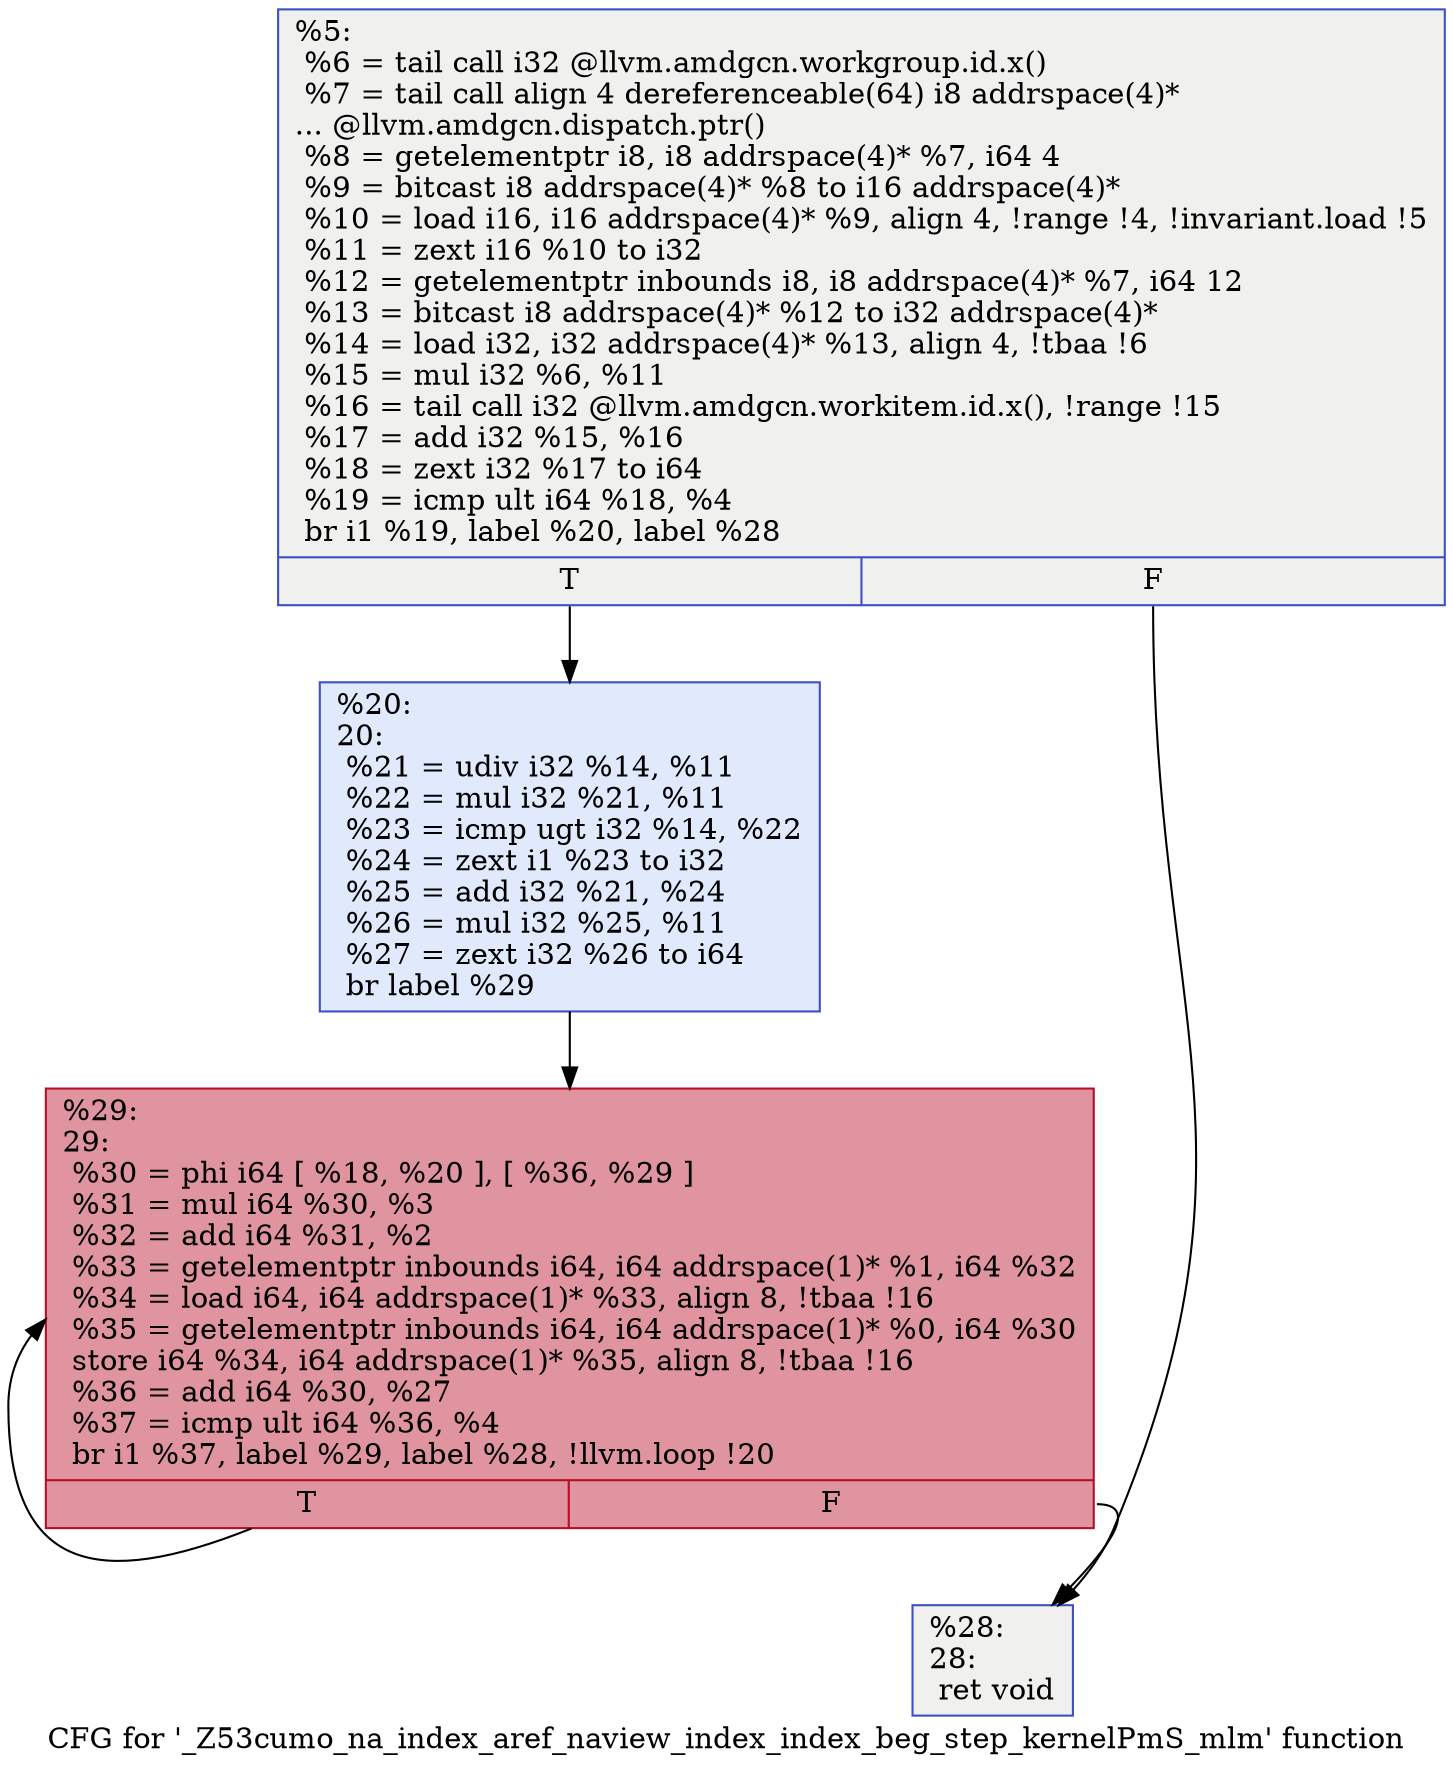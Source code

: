digraph "CFG for '_Z53cumo_na_index_aref_naview_index_index_beg_step_kernelPmS_mlm' function" {
	label="CFG for '_Z53cumo_na_index_aref_naview_index_index_beg_step_kernelPmS_mlm' function";

	Node0x5ea7600 [shape=record,color="#3d50c3ff", style=filled, fillcolor="#dedcdb70",label="{%5:\l  %6 = tail call i32 @llvm.amdgcn.workgroup.id.x()\l  %7 = tail call align 4 dereferenceable(64) i8 addrspace(4)*\l... @llvm.amdgcn.dispatch.ptr()\l  %8 = getelementptr i8, i8 addrspace(4)* %7, i64 4\l  %9 = bitcast i8 addrspace(4)* %8 to i16 addrspace(4)*\l  %10 = load i16, i16 addrspace(4)* %9, align 4, !range !4, !invariant.load !5\l  %11 = zext i16 %10 to i32\l  %12 = getelementptr inbounds i8, i8 addrspace(4)* %7, i64 12\l  %13 = bitcast i8 addrspace(4)* %12 to i32 addrspace(4)*\l  %14 = load i32, i32 addrspace(4)* %13, align 4, !tbaa !6\l  %15 = mul i32 %6, %11\l  %16 = tail call i32 @llvm.amdgcn.workitem.id.x(), !range !15\l  %17 = add i32 %15, %16\l  %18 = zext i32 %17 to i64\l  %19 = icmp ult i64 %18, %4\l  br i1 %19, label %20, label %28\l|{<s0>T|<s1>F}}"];
	Node0x5ea7600:s0 -> Node0x5ea9880;
	Node0x5ea7600:s1 -> Node0x5ea9910;
	Node0x5ea9880 [shape=record,color="#3d50c3ff", style=filled, fillcolor="#b9d0f970",label="{%20:\l20:                                               \l  %21 = udiv i32 %14, %11\l  %22 = mul i32 %21, %11\l  %23 = icmp ugt i32 %14, %22\l  %24 = zext i1 %23 to i32\l  %25 = add i32 %21, %24\l  %26 = mul i32 %25, %11\l  %27 = zext i32 %26 to i64\l  br label %29\l}"];
	Node0x5ea9880 -> Node0x5ea9e00;
	Node0x5ea9910 [shape=record,color="#3d50c3ff", style=filled, fillcolor="#dedcdb70",label="{%28:\l28:                                               \l  ret void\l}"];
	Node0x5ea9e00 [shape=record,color="#b70d28ff", style=filled, fillcolor="#b70d2870",label="{%29:\l29:                                               \l  %30 = phi i64 [ %18, %20 ], [ %36, %29 ]\l  %31 = mul i64 %30, %3\l  %32 = add i64 %31, %2\l  %33 = getelementptr inbounds i64, i64 addrspace(1)* %1, i64 %32\l  %34 = load i64, i64 addrspace(1)* %33, align 8, !tbaa !16\l  %35 = getelementptr inbounds i64, i64 addrspace(1)* %0, i64 %30\l  store i64 %34, i64 addrspace(1)* %35, align 8, !tbaa !16\l  %36 = add i64 %30, %27\l  %37 = icmp ult i64 %36, %4\l  br i1 %37, label %29, label %28, !llvm.loop !20\l|{<s0>T|<s1>F}}"];
	Node0x5ea9e00:s0 -> Node0x5ea9e00;
	Node0x5ea9e00:s1 -> Node0x5ea9910;
}
